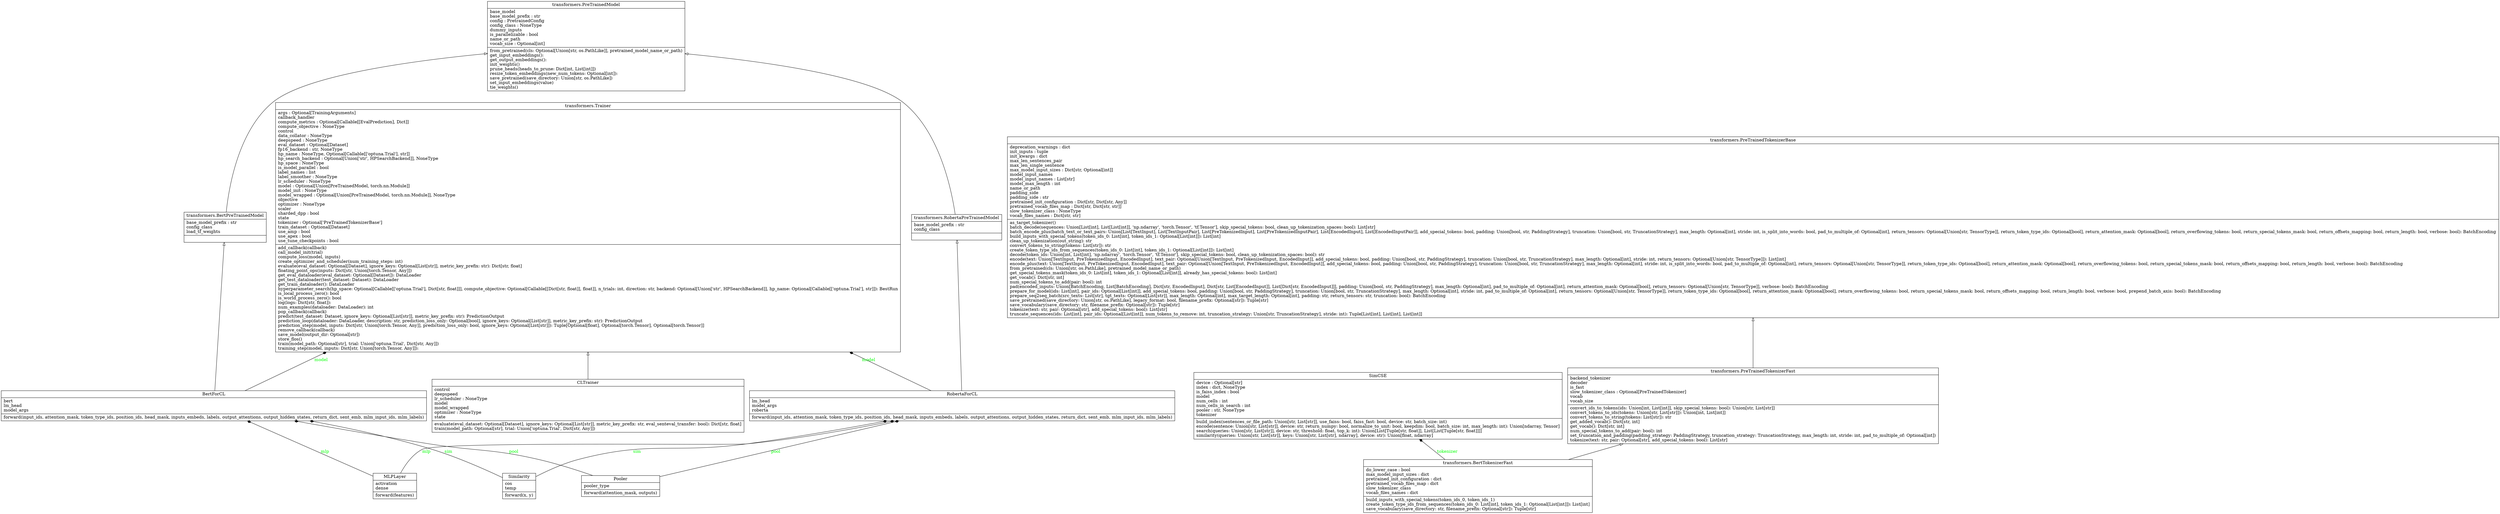 digraph "classes" {
charset="utf-8"
rankdir=BT
"0" [label="{BertForCL|bert\llm_head\lmodel_args\l|forward(input_ids, attention_mask, token_type_ids, position_ids, head_mask, inputs_embeds, labels, output_attentions, output_hidden_states, return_dict, sent_emb, mlm_input_ids, mlm_labels)\l}", shape="record"];
"1" [label="{CLTrainer|control\ldeepspeed\llr_scheduler : NoneType\lmodel\lmodel_wrapped\loptimizer : NoneType\lstate\l|evaluate(eval_dataset: Optional[Dataset], ignore_keys: Optional[List[str]], metric_key_prefix: str, eval_senteval_transfer: bool): Dict[str, float]\ltrain(model_path: Optional[str], trial: Union['optuna.Trial', Dict[str, Any]])\l}", shape="record"];
"2" [label="{MLPLayer|activation\ldense\l|forward(features)\l}", shape="record"];
"3" [label="{Pooler|pooler_type\l|forward(attention_mask, outputs)\l}", shape="record"];
"4" [label="{RobertaForCL|lm_head\lmodel_args\lroberta\l|forward(input_ids, attention_mask, token_type_ids, position_ids, head_mask, inputs_embeds, labels, output_attentions, output_hidden_states, return_dict, sent_emb, mlm_input_ids, mlm_labels)\l}", shape="record"];
"5" [label="{SimCSE|device : Optional[str]\lindex : dict, NoneType\lis_faiss_index : bool\lmodel\lnum_cells : int\lnum_cells_in_search : int\lpooler : str, NoneType\ltokenizer\l|build_index(sentences_or_file_path: Union[str, List[str]], use_faiss: bool, faiss_fast: bool, device: str, batch_size: int)\lencode(sentence: Union[str, List[str]], device: str, return_numpy: bool, normalize_to_unit: bool, keepdim: bool, batch_size: int, max_length: int): Union[ndarray, Tensor]\lsearch(queries: Union[str, List[str]], device: str, threshold: float, top_k: int): Union[List[Tuple[str, float]], List[List[Tuple[str, float]]]]\lsimilarity(queries: Union[str, List[str]], keys: Union[str, List[str], ndarray], device: str): Union[float, ndarray]\l}", shape="record"];
"6" [label="{Similarity|cos\ltemp\l|forward(x, y)\l}", shape="record"];
"7" [label="{transformers.BertPreTrainedModel|base_model_prefix : str\lconfig_class\lload_tf_weights\l|}", shape="record"];
"8" [label="{transformers.PreTrainedModel|base_model\lbase_model_prefix : str\lconfig : PretrainedConfig\lconfig_class : NoneType\ldummy_inputs\lis_parallelizable : bool\lname_or_path\lvocab_size : Optional[int]\l|from_pretrained(cls: Optional[Union[str, os.PathLike]], pretrained_model_name_or_path)\lget_input_embeddings(): \lget_output_embeddings(): \linit_weights()\lprune_heads(heads_to_prune: Dict[int, List[int]])\lresize_token_embeddings(new_num_tokens: Optional[int]): \lsave_pretrained(save_directory: Union[str, os.PathLike])\lset_input_embeddings(value)\ltie_weights()\l}", shape="record"];
"9" [label="{transformers.Trainer|args : Optional[TrainingArguments]\lcallback_handler\lcompute_metrics : Optional[Callable[[EvalPrediction], Dict]]\lcompute_objective : NoneType\lcontrol\ldata_collator : NoneType\ldeepspeed : NoneType\leval_dataset : Optional[Dataset]\lfp16_backend : str, NoneType\lhp_name : NoneType, Optional[Callable[['optuna.Trial'], str]]\lhp_search_backend : Optional[Union['str', HPSearchBackend]], NoneType\lhp_space : NoneType\lis_model_parallel : bool\llabel_names : list\llabel_smoother : NoneType\llr_scheduler : NoneType\lmodel : Optional[Union[PreTrainedModel, torch.nn.Module]]\lmodel_init : NoneType\lmodel_wrapped : Optional[Union[PreTrainedModel, torch.nn.Module]], NoneType\lobjective\loptimizer : NoneType\lscaler\lsharded_dpp : bool\lstate\ltokenizer : Optional['PreTrainedTokenizerBase']\ltrain_dataset : Optional[Dataset]\luse_amp : bool\luse_apex : bool\luse_tune_checkpoints : bool\l|add_callback(callback)\lcall_model_init(trial)\lcompute_loss(model, inputs)\lcreate_optimizer_and_scheduler(num_training_steps: int)\levaluate(eval_dataset: Optional[Dataset], ignore_keys: Optional[List[str]], metric_key_prefix: str): Dict[str, float]\lfloating_point_ops(inputs: Dict[str, Union[torch.Tensor, Any]])\lget_eval_dataloader(eval_dataset: Optional[Dataset]): DataLoader\lget_test_dataloader(test_dataset: Dataset): DataLoader\lget_train_dataloader(): DataLoader\lhyperparameter_search(hp_space: Optional[Callable[['optuna.Trial'], Dict[str, float]]], compute_objective: Optional[Callable[[Dict[str, float]], float]], n_trials: int, direction: str, backend: Optional[Union['str', HPSearchBackend]], hp_name: Optional[Callable[['optuna.Trial'], str]]): BestRun\lis_local_process_zero(): bool\lis_world_process_zero(): bool\llog(logs: Dict[str, float]): \lnum_examples(dataloader: DataLoader): int\lpop_callback(callback)\lpredict(test_dataset: Dataset, ignore_keys: Optional[List[str]], metric_key_prefix: str): PredictionOutput\lprediction_loop(dataloader: DataLoader, description: str, prediction_loss_only: Optional[bool], ignore_keys: Optional[List[str]], metric_key_prefix: str): PredictionOutput\lprediction_step(model, inputs: Dict[str, Union[torch.Tensor, Any]], prediction_loss_only: bool, ignore_keys: Optional[List[str]]): Tuple[Optional[float], Optional[torch.Tensor], Optional[torch.Tensor]]\lremove_callback(callback)\lsave_model(output_dir: Optional[str])\lstore_flos()\ltrain(model_path: Optional[str], trial: Union['optuna.Trial', Dict[str, Any]])\ltraining_step(model, inputs: Dict[str, Union[torch.Tensor, Any]]): \l}", shape="record"];
"10" [label="{transformers.RobertaPreTrainedModel|base_model_prefix : str\lconfig_class\l|}", shape="record"];
"11" [label="{transformers.BertTokenizerFast|do_lower_case : bool\lmax_model_input_sizes : dict\lpretrained_init_configuration : dict\lpretrained_vocab_files_map : dict\lslow_tokenizer_class\lvocab_files_names : dict\l|build_inputs_with_special_tokens(token_ids_0, token_ids_1)\lcreate_token_type_ids_from_sequences(token_ids_0: List[int], token_ids_1: Optional[List[int]]): List[int]\lsave_vocabulary(save_directory: str, filename_prefix: Optional[str]): Tuple[str]\l}", shape="record"];
"12" [label="{transformers.PreTrainedTokenizerFast|backend_tokenizer\ldecoder\lis_fast\lslow_tokenizer_class : Optional[PreTrainedTokenizer]\lvocab\lvocab_size\l|convert_ids_to_tokens(ids: Union[int, List[int]], skip_special_tokens: bool): Union[str, List[str]]\lconvert_tokens_to_ids(tokens: Union[str, List[str]]): Union[int, List[int]]\lconvert_tokens_to_string(tokens: List[str]): str\lget_added_vocab(): Dict[str, int]\lget_vocab(): Dict[str, int]\lnum_special_tokens_to_add(pair: bool): int\lset_truncation_and_padding(padding_strategy: PaddingStrategy, truncation_strategy: TruncationStrategy, max_length: int, stride: int, pad_to_multiple_of: Optional[int])\ltokenize(text: str, pair: Optional[str], add_special_tokens: bool): List[str]\l}", shape="record"];
"13" [label="{transformers.PreTrainedTokenizerBase|deprecation_warnings : dict\linit_inputs : tuple\linit_kwargs : dict\lmax_len_sentences_pair\lmax_len_single_sentence\lmax_model_input_sizes : Dict[str, Optional[int]]\lmodel_input_names\lmodel_input_names : List[str]\lmodel_max_length : int\lname_or_path\lpadding_side\lpadding_side : str\lpretrained_init_configuration : Dict[str, Dict[str, Any]]\lpretrained_vocab_files_map : Dict[str, Dict[str, str]]\lslow_tokenizer_class : NoneType\lvocab_files_names : Dict[str, str]\l|as_target_tokenizer()\lbatch_decode(sequences: Union[List[int], List[List[int]], 'np.ndarray', 'torch.Tensor', 'tf.Tensor'], skip_special_tokens: bool, clean_up_tokenization_spaces: bool): List[str]\lbatch_encode_plus(batch_text_or_text_pairs: Union[List[TextInput], List[TextInputPair], List[PreTokenizedInput], List[PreTokenizedInputPair], List[EncodedInput], List[EncodedInputPair]], add_special_tokens: bool, padding: Union[bool, str, PaddingStrategy], truncation: Union[bool, str, TruncationStrategy], max_length: Optional[int], stride: int, is_split_into_words: bool, pad_to_multiple_of: Optional[int], return_tensors: Optional[Union[str, TensorType]], return_token_type_ids: Optional[bool], return_attention_mask: Optional[bool], return_overflowing_tokens: bool, return_special_tokens_mask: bool, return_offsets_mapping: bool, return_length: bool, verbose: bool): BatchEncoding\lbuild_inputs_with_special_tokens(token_ids_0: List[int], token_ids_1: Optional[List[int]]): List[int]\lclean_up_tokenization(out_string): str\lconvert_tokens_to_string(tokens: List[str]): str\lcreate_token_type_ids_from_sequences(token_ids_0: List[int], token_ids_1: Optional[List[int]]): List[int]\ldecode(token_ids: Union[int, List[int], 'np.ndarray', 'torch.Tensor', 'tf.Tensor'], skip_special_tokens: bool, clean_up_tokenization_spaces: bool): str\lencode(text: Union[TextInput, PreTokenizedInput, EncodedInput], text_pair: Optional[Union[TextInput, PreTokenizedInput, EncodedInput]], add_special_tokens: bool, padding: Union[bool, str, PaddingStrategy], truncation: Union[bool, str, TruncationStrategy], max_length: Optional[int], stride: int, return_tensors: Optional[Union[str, TensorType]]): List[int]\lencode_plus(text: Union[TextInput, PreTokenizedInput, EncodedInput], text_pair: Optional[Union[TextInput, PreTokenizedInput, EncodedInput]], add_special_tokens: bool, padding: Union[bool, str, PaddingStrategy], truncation: Union[bool, str, TruncationStrategy], max_length: Optional[int], stride: int, is_split_into_words: bool, pad_to_multiple_of: Optional[int], return_tensors: Optional[Union[str, TensorType]], return_token_type_ids: Optional[bool], return_attention_mask: Optional[bool], return_overflowing_tokens: bool, return_special_tokens_mask: bool, return_offsets_mapping: bool, return_length: bool, verbose: bool): BatchEncoding\lfrom_pretrained(cls: Union[str, os.PathLike], pretrained_model_name_or_path)\lget_special_tokens_mask(token_ids_0: List[int], token_ids_1: Optional[List[int]], already_has_special_tokens: bool): List[int]\lget_vocab(): Dict[str, int]\lnum_special_tokens_to_add(pair: bool): int\lpad(encoded_inputs: Union[BatchEncoding, List[BatchEncoding], Dict[str, EncodedInput], Dict[str, List[EncodedInput]], List[Dict[str, EncodedInput]]], padding: Union[bool, str, PaddingStrategy], max_length: Optional[int], pad_to_multiple_of: Optional[int], return_attention_mask: Optional[bool], return_tensors: Optional[Union[str, TensorType]], verbose: bool): BatchEncoding\lprepare_for_model(ids: List[int], pair_ids: Optional[List[int]], add_special_tokens: bool, padding: Union[bool, str, PaddingStrategy], truncation: Union[bool, str, TruncationStrategy], max_length: Optional[int], stride: int, pad_to_multiple_of: Optional[int], return_tensors: Optional[Union[str, TensorType]], return_token_type_ids: Optional[bool], return_attention_mask: Optional[bool], return_overflowing_tokens: bool, return_special_tokens_mask: bool, return_offsets_mapping: bool, return_length: bool, verbose: bool, prepend_batch_axis: bool): BatchEncoding\lprepare_seq2seq_batch(src_texts: List[str], tgt_texts: Optional[List[str]], max_length: Optional[int], max_target_length: Optional[int], padding: str, return_tensors: str, truncation: bool): BatchEncoding\lsave_pretrained(save_directory: Union[str, os.PathLike], legacy_format: bool, filename_prefix: Optional[str]): Tuple[str]\lsave_vocabulary(save_directory: str, filename_prefix: Optional[str]): Tuple[str]\ltokenize(text: str, pair: Optional[str], add_special_tokens: bool): List[str]\ltruncate_sequences(ids: List[int], pair_ids: Optional[List[int]], num_tokens_to_remove: int, truncation_strategy: Union[str, TruncationStrategy], stride: int): Tuple[List[int], List[int], List[int]]\l}", shape="record"];
"0" -> "7" [arrowhead="empty", arrowtail="none"];
"7" -> "8" [arrowhead="empty", arrowtail="none"];
"1" -> "9" [arrowhead="empty", arrowtail="none"];
"4" -> "10" [arrowhead="empty", arrowtail="none"];
"10" -> "8" [arrowhead="empty", arrowtail="none"];
"11" -> "12" [arrowhead="empty", arrowtail="none"];
"12" -> "13" [arrowhead="empty", arrowtail="none"];
"0" -> "9" [arrowhead="diamond", arrowtail="none", fontcolor="green", label="model", style="solid"];
"4" -> "9" [arrowhead="diamond", arrowtail="none", fontcolor="green", label="model", style="solid"];
"11" -> "5" [arrowhead="diamond", arrowtail="none", fontcolor="green", label="tokenizer", style="solid"];
"3" -> "0" [arrowhead="diamond", arrowtail="none", fontcolor="green", label="pool", style="solid"];
"3" -> "4" [arrowhead="diamond", arrowtail="none", fontcolor="green", label="pool", style="solid"];
"2" -> "0" [arrowhead="diamond", arrowtail="none", fontcolor="green", label="mlp", style="solid"];
"2" -> "4" [arrowhead="diamond", arrowtail="none", fontcolor="green", label="mlp", style="solid"];
"6" -> "0" [arrowhead="diamond", arrowtail="none", fontcolor="green", label="sim", style="solid"];
"6" -> "4" [arrowhead="diamond", arrowtail="none", fontcolor="green", label="sim", style="solid"];
}
